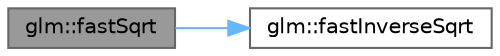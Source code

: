 digraph "glm::fastSqrt"
{
 // LATEX_PDF_SIZE
  bgcolor="transparent";
  edge [fontname=Helvetica,fontsize=10,labelfontname=Helvetica,labelfontsize=10];
  node [fontname=Helvetica,fontsize=10,shape=box,height=0.2,width=0.4];
  rankdir="LR";
  Node1 [id="Node000001",label="glm::fastSqrt",height=0.2,width=0.4,color="gray40", fillcolor="grey60", style="filled", fontcolor="black",tooltip=" "];
  Node1 -> Node2 [id="edge1_Node000001_Node000002",color="steelblue1",style="solid",tooltip=" "];
  Node2 [id="Node000002",label="glm::fastInverseSqrt",height=0.2,width=0.4,color="grey40", fillcolor="white", style="filled",URL="$group__gtx__fast__square__root.html#ga7f081b14d9c7035c8714eba5f7f75a8f",tooltip=" "];
}
